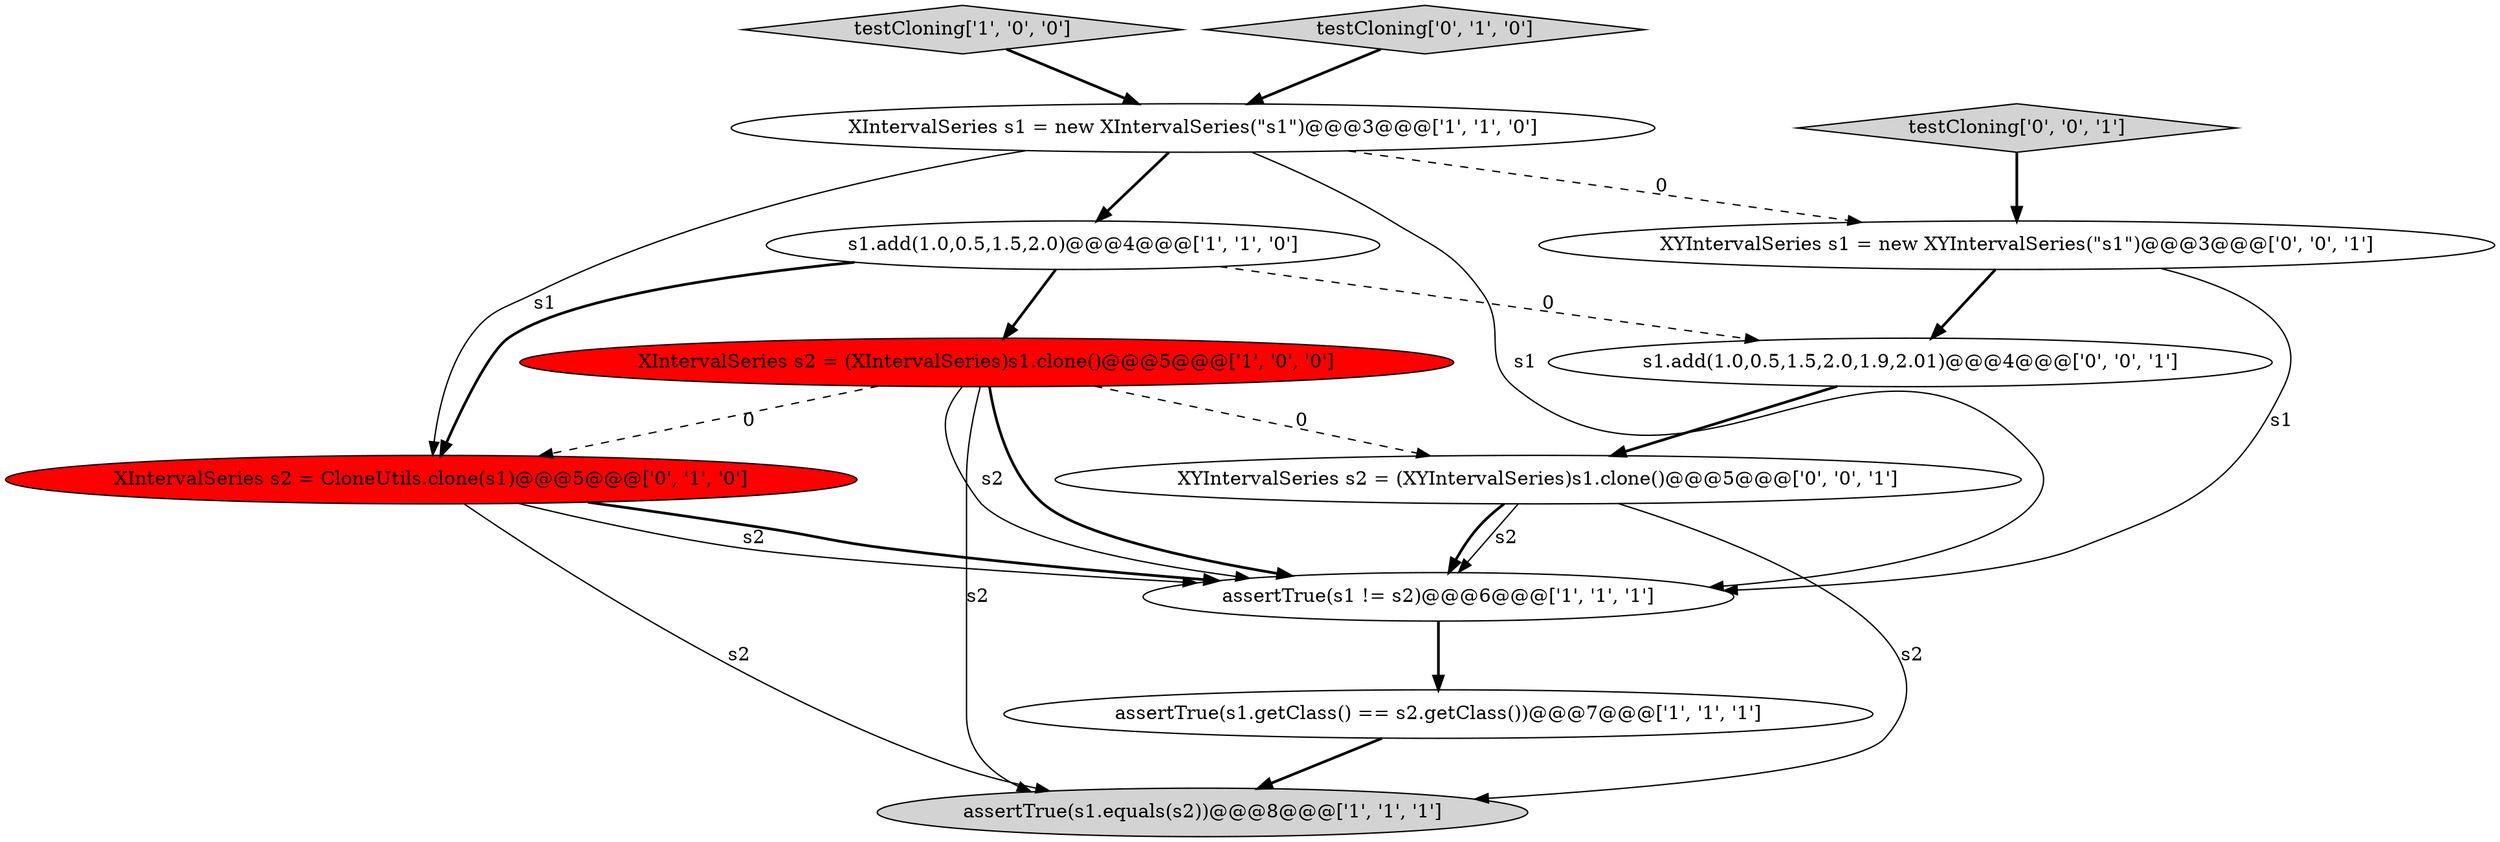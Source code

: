 digraph {
3 [style = filled, label = "assertTrue(s1 != s2)@@@6@@@['1', '1', '1']", fillcolor = white, shape = ellipse image = "AAA0AAABBB1BBB"];
2 [style = filled, label = "assertTrue(s1.equals(s2))@@@8@@@['1', '1', '1']", fillcolor = lightgray, shape = ellipse image = "AAA0AAABBB1BBB"];
6 [style = filled, label = "testCloning['1', '0', '0']", fillcolor = lightgray, shape = diamond image = "AAA0AAABBB1BBB"];
8 [style = filled, label = "XIntervalSeries s2 = CloneUtils.clone(s1)@@@5@@@['0', '1', '0']", fillcolor = red, shape = ellipse image = "AAA1AAABBB2BBB"];
5 [style = filled, label = "s1.add(1.0,0.5,1.5,2.0)@@@4@@@['1', '1', '0']", fillcolor = white, shape = ellipse image = "AAA0AAABBB1BBB"];
11 [style = filled, label = "s1.add(1.0,0.5,1.5,2.0,1.9,2.01)@@@4@@@['0', '0', '1']", fillcolor = white, shape = ellipse image = "AAA0AAABBB3BBB"];
0 [style = filled, label = "XIntervalSeries s1 = new XIntervalSeries(\"s1\")@@@3@@@['1', '1', '0']", fillcolor = white, shape = ellipse image = "AAA0AAABBB1BBB"];
1 [style = filled, label = "assertTrue(s1.getClass() == s2.getClass())@@@7@@@['1', '1', '1']", fillcolor = white, shape = ellipse image = "AAA0AAABBB1BBB"];
10 [style = filled, label = "testCloning['0', '0', '1']", fillcolor = lightgray, shape = diamond image = "AAA0AAABBB3BBB"];
9 [style = filled, label = "XYIntervalSeries s2 = (XYIntervalSeries)s1.clone()@@@5@@@['0', '0', '1']", fillcolor = white, shape = ellipse image = "AAA0AAABBB3BBB"];
12 [style = filled, label = "XYIntervalSeries s1 = new XYIntervalSeries(\"s1\")@@@3@@@['0', '0', '1']", fillcolor = white, shape = ellipse image = "AAA0AAABBB3BBB"];
4 [style = filled, label = "XIntervalSeries s2 = (XIntervalSeries)s1.clone()@@@5@@@['1', '0', '0']", fillcolor = red, shape = ellipse image = "AAA1AAABBB1BBB"];
7 [style = filled, label = "testCloning['0', '1', '0']", fillcolor = lightgray, shape = diamond image = "AAA0AAABBB2BBB"];
4->3 [style = bold, label=""];
5->8 [style = bold, label=""];
8->3 [style = solid, label="s2"];
3->1 [style = bold, label=""];
9->2 [style = solid, label="s2"];
8->3 [style = bold, label=""];
12->11 [style = bold, label=""];
0->3 [style = solid, label="s1"];
7->0 [style = bold, label=""];
6->0 [style = bold, label=""];
0->12 [style = dashed, label="0"];
11->9 [style = bold, label=""];
0->8 [style = solid, label="s1"];
12->3 [style = solid, label="s1"];
4->9 [style = dashed, label="0"];
8->2 [style = solid, label="s2"];
5->11 [style = dashed, label="0"];
10->12 [style = bold, label=""];
9->3 [style = solid, label="s2"];
5->4 [style = bold, label=""];
4->8 [style = dashed, label="0"];
9->3 [style = bold, label=""];
4->2 [style = solid, label="s2"];
4->3 [style = solid, label="s2"];
1->2 [style = bold, label=""];
0->5 [style = bold, label=""];
}
